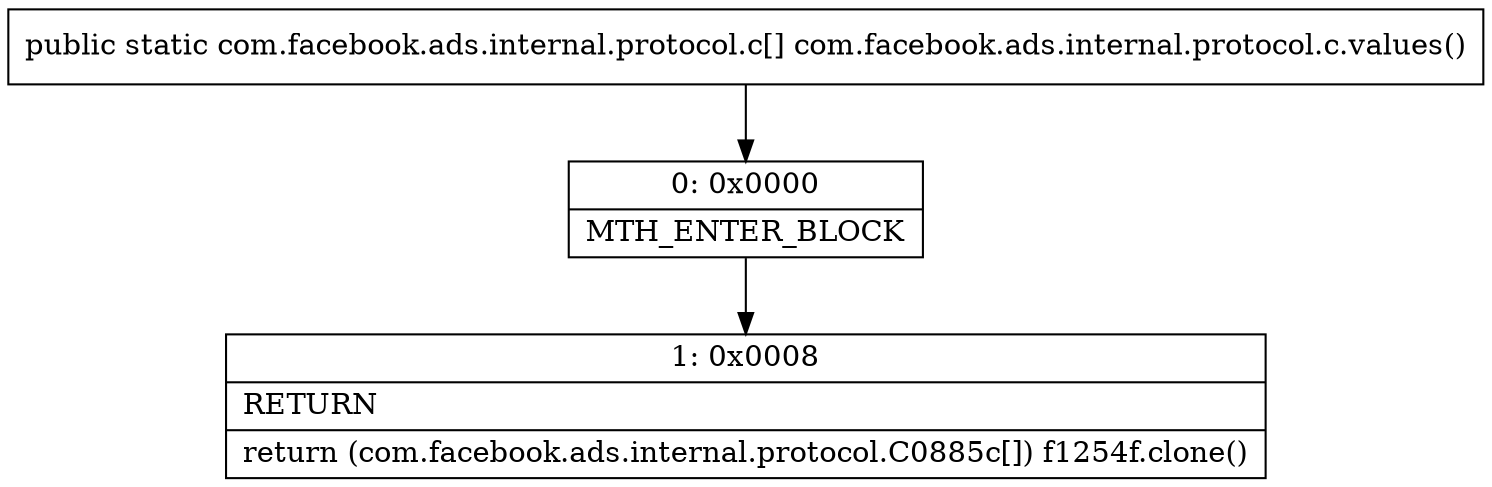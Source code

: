 digraph "CFG forcom.facebook.ads.internal.protocol.c.values()[Lcom\/facebook\/ads\/internal\/protocol\/c;" {
Node_0 [shape=record,label="{0\:\ 0x0000|MTH_ENTER_BLOCK\l}"];
Node_1 [shape=record,label="{1\:\ 0x0008|RETURN\l|return (com.facebook.ads.internal.protocol.C0885c[]) f1254f.clone()\l}"];
MethodNode[shape=record,label="{public static com.facebook.ads.internal.protocol.c[] com.facebook.ads.internal.protocol.c.values() }"];
MethodNode -> Node_0;
Node_0 -> Node_1;
}

